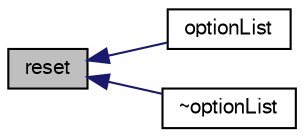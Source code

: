 digraph "reset"
{
  bgcolor="transparent";
  edge [fontname="FreeSans",fontsize="10",labelfontname="FreeSans",labelfontsize="10"];
  node [fontname="FreeSans",fontsize="10",shape=record];
  rankdir="LR";
  Node1326 [label="reset",height=0.2,width=0.4,color="black", fillcolor="grey75", style="filled", fontcolor="black"];
  Node1326 -> Node1327 [dir="back",color="midnightblue",fontsize="10",style="solid",fontname="FreeSans"];
  Node1327 [label="optionList",height=0.2,width=0.4,color="black",URL="$a23454.html#a9576dfd4952823da9c567d527de185d7",tooltip="Construct from mesh and dictionary. "];
  Node1326 -> Node1328 [dir="back",color="midnightblue",fontsize="10",style="solid",fontname="FreeSans"];
  Node1328 [label="~optionList",height=0.2,width=0.4,color="black",URL="$a23454.html#a7bd4272c245281958b6a373dae65ae6c",tooltip="Destructor. "];
}
